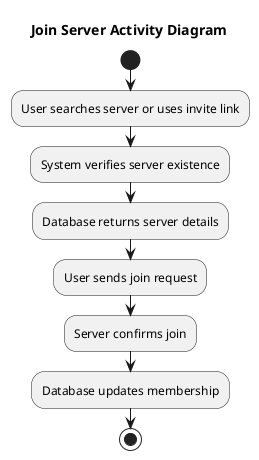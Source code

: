 @startuml
title Join Server Activity Diagram
start
:User searches server or uses invite link;
:System verifies server existence;
:Database returns server details;
:User sends join request;
:Server confirms join;
:Database updates membership;
stop
@enduml